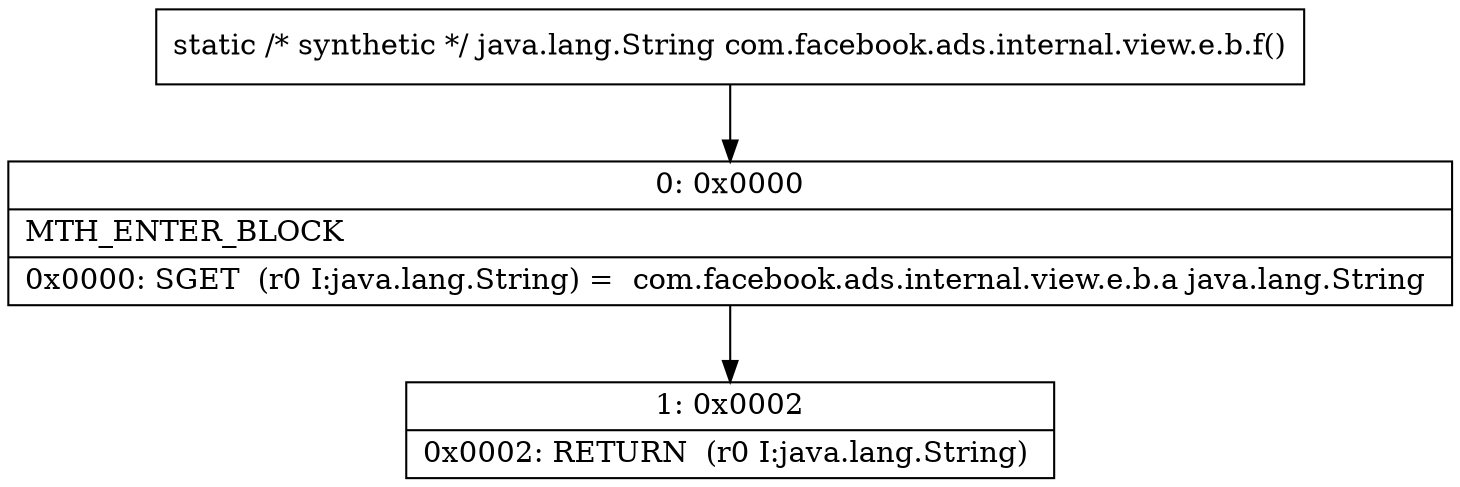 digraph "CFG forcom.facebook.ads.internal.view.e.b.f()Ljava\/lang\/String;" {
Node_0 [shape=record,label="{0\:\ 0x0000|MTH_ENTER_BLOCK\l|0x0000: SGET  (r0 I:java.lang.String) =  com.facebook.ads.internal.view.e.b.a java.lang.String \l}"];
Node_1 [shape=record,label="{1\:\ 0x0002|0x0002: RETURN  (r0 I:java.lang.String) \l}"];
MethodNode[shape=record,label="{static \/* synthetic *\/ java.lang.String com.facebook.ads.internal.view.e.b.f() }"];
MethodNode -> Node_0;
Node_0 -> Node_1;
}

